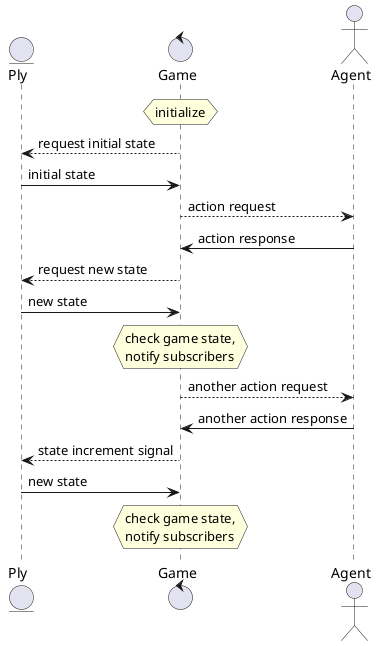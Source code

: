 @startuml game-process
entity Ply
control Game
actor Agent

hnote over Game: initialize
Ply <-- Game: request initial state
Ply -> Game: initial state

Game --> Agent: action request
Game <- Agent: action response
Ply <-- Game: request new state
Ply -> Game: new state
hnote over Game: check game state,\nnotify subscribers
Game --> Agent: another action request
Game <- Agent: another action response
Ply <-- Game: state increment signal 
Ply -> Game: new state
hnote over Game: check game state,\nnotify subscribers
@enduml